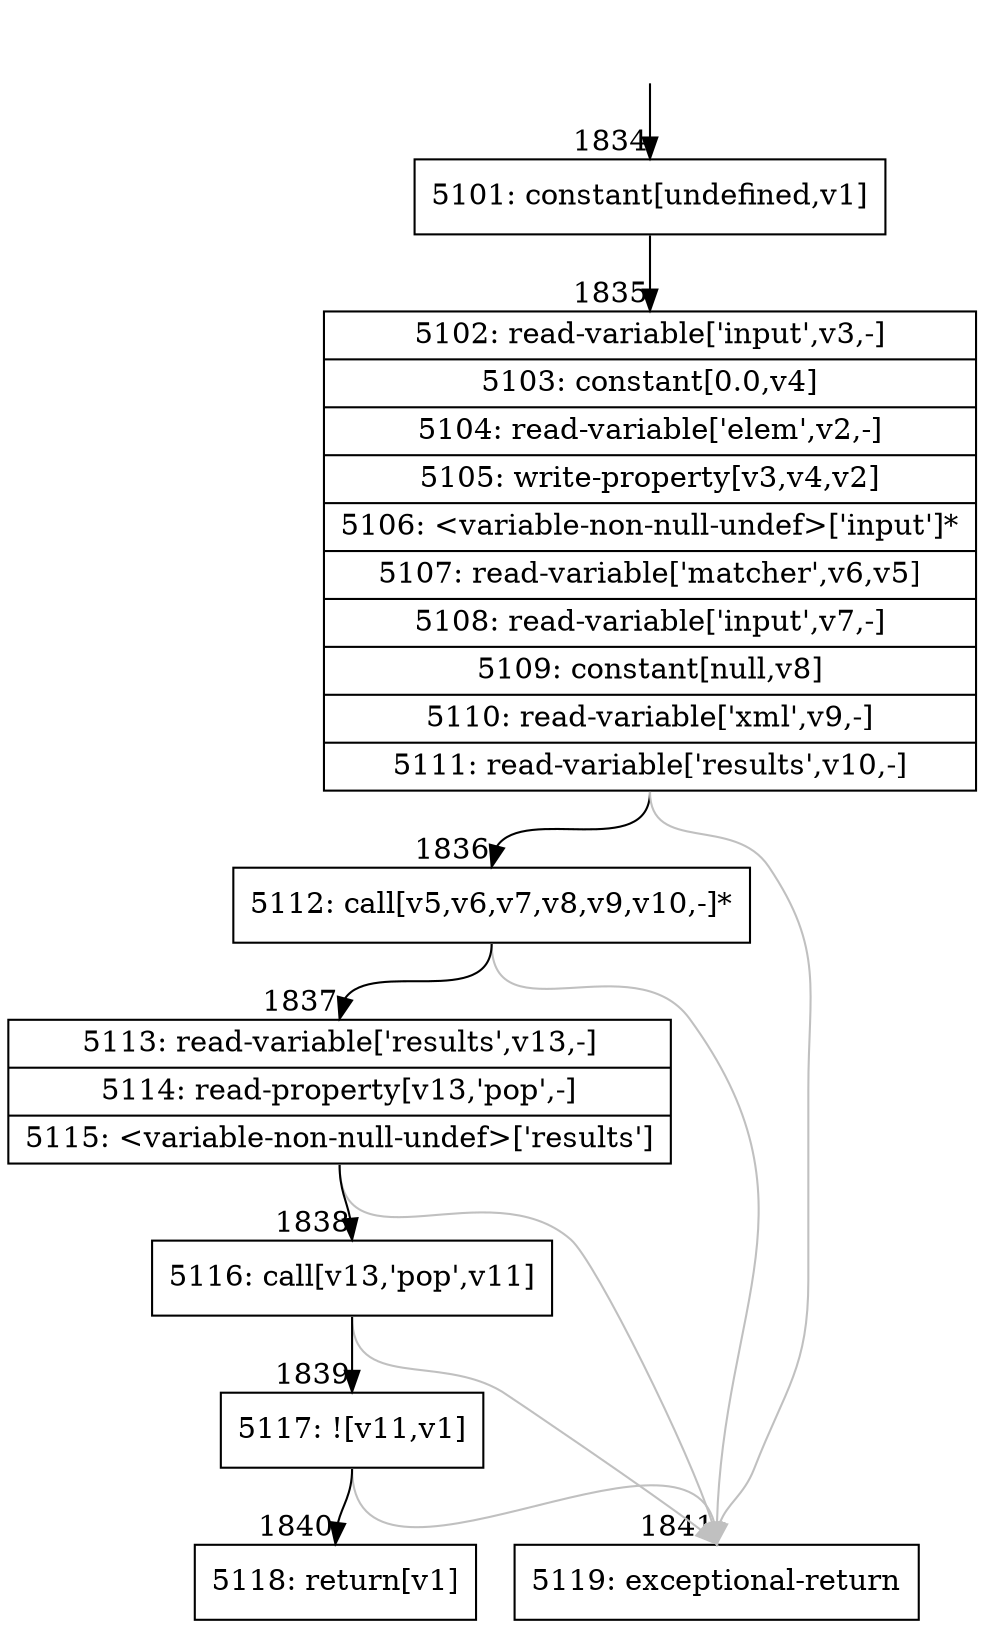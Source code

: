 digraph {
rankdir="TD"
BB_entry123[shape=none,label=""];
BB_entry123 -> BB1834 [tailport=s, headport=n, headlabel="    1834"]
BB1834 [shape=record label="{5101: constant[undefined,v1]}" ] 
BB1834 -> BB1835 [tailport=s, headport=n, headlabel="      1835"]
BB1835 [shape=record label="{5102: read-variable['input',v3,-]|5103: constant[0.0,v4]|5104: read-variable['elem',v2,-]|5105: write-property[v3,v4,v2]|5106: \<variable-non-null-undef\>['input']*|5107: read-variable['matcher',v6,v5]|5108: read-variable['input',v7,-]|5109: constant[null,v8]|5110: read-variable['xml',v9,-]|5111: read-variable['results',v10,-]}" ] 
BB1835 -> BB1836 [tailport=s, headport=n, headlabel="      1836"]
BB1835 -> BB1841 [tailport=s, headport=n, color=gray, headlabel="      1841"]
BB1836 [shape=record label="{5112: call[v5,v6,v7,v8,v9,v10,-]*}" ] 
BB1836 -> BB1837 [tailport=s, headport=n, headlabel="      1837"]
BB1836 -> BB1841 [tailport=s, headport=n, color=gray]
BB1837 [shape=record label="{5113: read-variable['results',v13,-]|5114: read-property[v13,'pop',-]|5115: \<variable-non-null-undef\>['results']}" ] 
BB1837 -> BB1838 [tailport=s, headport=n, headlabel="      1838"]
BB1837 -> BB1841 [tailport=s, headport=n, color=gray]
BB1838 [shape=record label="{5116: call[v13,'pop',v11]}" ] 
BB1838 -> BB1839 [tailport=s, headport=n, headlabel="      1839"]
BB1838 -> BB1841 [tailport=s, headport=n, color=gray]
BB1839 [shape=record label="{5117: ![v11,v1]}" ] 
BB1839 -> BB1840 [tailport=s, headport=n, headlabel="      1840"]
BB1839 -> BB1841 [tailport=s, headport=n, color=gray]
BB1840 [shape=record label="{5118: return[v1]}" ] 
BB1841 [shape=record label="{5119: exceptional-return}" ] 
}
